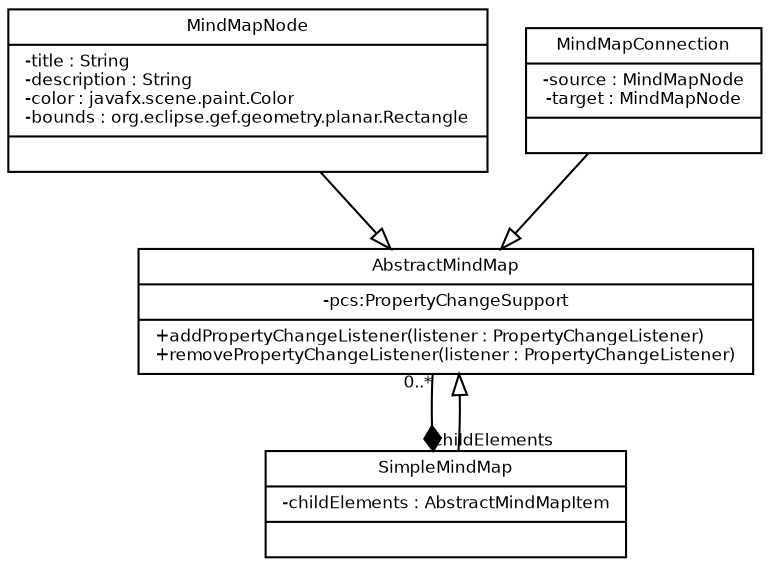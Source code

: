 digraph G {
        fontname = "Bitstream Vera Sans"
        fontsize = 8

        node [
                fontname = "Bitstream Vera Sans"
                fontsize = 8
                shape = "record"
               	
        ]

        edge [
                fontname = "Bitstream Vera Sans"
                fontsize = 8
        ]
        
		subgraph mindmapModelPackage {
			label = "Package com.itemis.gef.tutorial.model"
		
			AbstractMindMapItem [
				label = "{AbstractMindMap|-pcs:PropertyChangeSupport|+addPropertyChangeListener(listener : PropertyChangeListener)\l+removePropertyChangeListener(listener : PropertyChangeListener)}"
			]
		
			SimpleMindMap [
				label = "{SimpleMindMap|-childElements : AbstractMindMapItem|}"
			]
		
			MindMapNode [
				label = "{MindMapNode|-title : String\l-description : String\l-color : javafx.scene.paint.Color\l-bounds :  org.eclipse.gef.geometry.planar.Rectangle|}"
			]
		
			MindMapConnection [
				label = "{MindMapConnection|-source : MindMapNode\l-target : MindMapNode|}"
			]
		}
		
		edge [
			arrowhead = "onormal"
		]
		
		SimpleMindMap -> AbstractMindMapItem
		
		MindMapNode -> AbstractMindMapItem
		
		MindMapConnection -> AbstractMindMapItem
		
		edge [
			arrowhead = "diamond"
			
			headlabel = "childElements"
			taillabel = "0..*"
		]
		AbstractMindMapItem -> SimpleMindMap
}